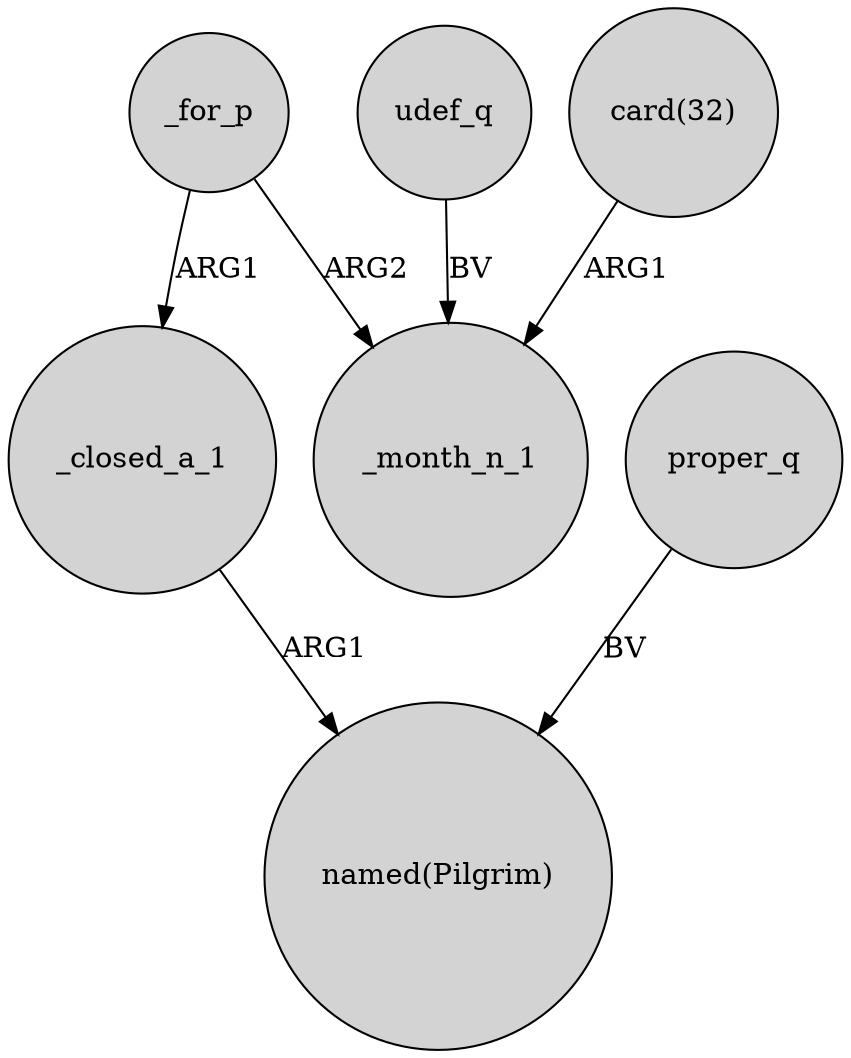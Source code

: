 digraph {
	node [shape=circle style=filled]
	_for_p -> _month_n_1 [label=ARG2]
	_closed_a_1 -> "named(Pilgrim)" [label=ARG1]
	proper_q -> "named(Pilgrim)" [label=BV]
	udef_q -> _month_n_1 [label=BV]
	"card(32)" -> _month_n_1 [label=ARG1]
	_for_p -> _closed_a_1 [label=ARG1]
}
